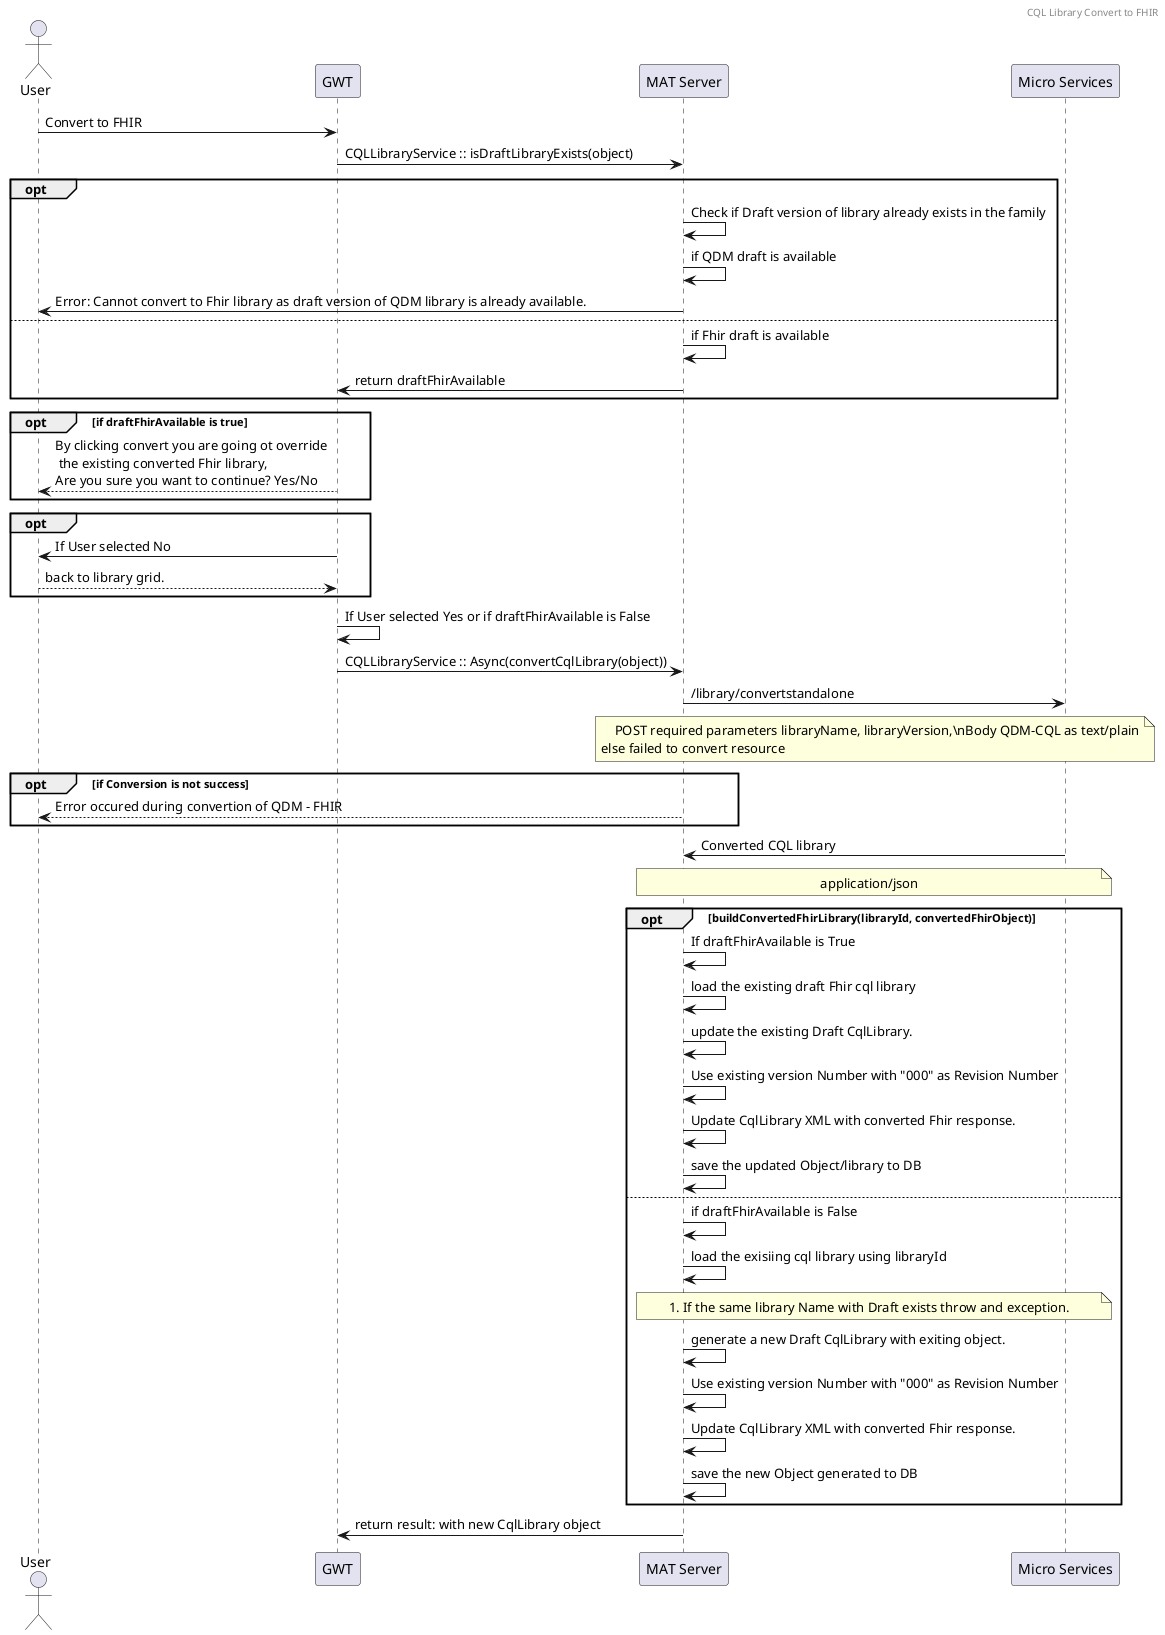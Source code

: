@startuml

header CQL Library Convert to FHIR

actor User
participant "GWT" as gwt
participant "MAT Server" as mat
participant "Micro Services" as service

User -> gwt : Convert to FHIR
gwt ->  mat : CQLLibraryService :: isDraftLibraryExists(object)
opt
mat -> mat : Check if Draft version of library already exists in the family
mat -> mat : if QDM draft is available
mat -> User : Error: Cannot convert to Fhir library as draft version of QDM library is already available.
else
mat -> mat : if Fhir draft is available
mat -> gwt : return draftFhirAvailable
end

opt if draftFhirAvailable is true
gwt --> User : By clicking convert you are going ot override \n the existing converted Fhir library,\nAre you sure you want to continue? Yes/No
end
opt
gwt -> User : If User selected No
return back to library grid.
end
gwt -> gwt : If User selected Yes or if draftFhirAvailable is False
gwt -> mat:CQLLibraryService :: Async(convertCqlLibrary(object))
mat -> service:/library/convertstandalone
note over mat,service
    POST required parameters libraryName, libraryVersion,\nBody QDM-CQL as text/plain
else failed to convert resource
end note
opt if Conversion is not success
mat --> User: Error occured during convertion of QDM - FHIR
end
mat <- service: Converted CQL library
note over mat,service
    application/json
end note
opt buildConvertedFhirLibrary(libraryId, convertedFhirObject)
mat -> mat : If draftFhirAvailable is True
mat -> mat : load the existing draft Fhir cql library
mat -> mat : update the existing Draft CqlLibrary.
mat -> mat : Use existing version Number with "000" as Revision Number
mat -> mat : Update CqlLibrary XML with converted Fhir response.
mat -> mat : save the updated Object/library to DB
else
mat -> mat : if draftFhirAvailable is False
mat -> mat : load the exisiing cql library using libraryId
note over mat,service
    1. If the same library Name with Draft exists throw and exception.
end note
mat -> mat : generate a new Draft CqlLibrary with exiting object.
mat -> mat : Use existing version Number with "000" as Revision Number
mat -> mat : Update CqlLibrary XML with converted Fhir response.
mat -> mat : save the new Object generated to DB
end
gwt <- mat : return result: with new CqlLibrary object

@enduml